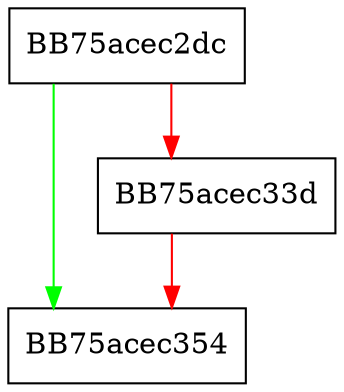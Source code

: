 digraph _Init {
  node [shape="box"];
  graph [splines=ortho];
  BB75acec2dc -> BB75acec354 [color="green"];
  BB75acec2dc -> BB75acec33d [color="red"];
  BB75acec33d -> BB75acec354 [color="red"];
}